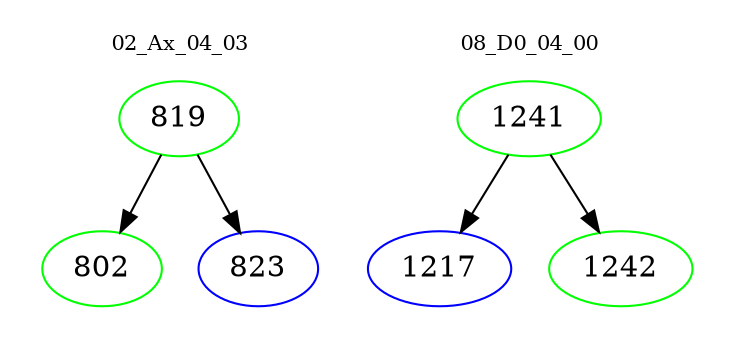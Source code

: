 digraph{
subgraph cluster_0 {
color = white
label = "02_Ax_04_03";
fontsize=10;
T0_819 [label="819", color="green"]
T0_819 -> T0_802 [color="black"]
T0_802 [label="802", color="green"]
T0_819 -> T0_823 [color="black"]
T0_823 [label="823", color="blue"]
}
subgraph cluster_1 {
color = white
label = "08_D0_04_00";
fontsize=10;
T1_1241 [label="1241", color="green"]
T1_1241 -> T1_1217 [color="black"]
T1_1217 [label="1217", color="blue"]
T1_1241 -> T1_1242 [color="black"]
T1_1242 [label="1242", color="green"]
}
}
